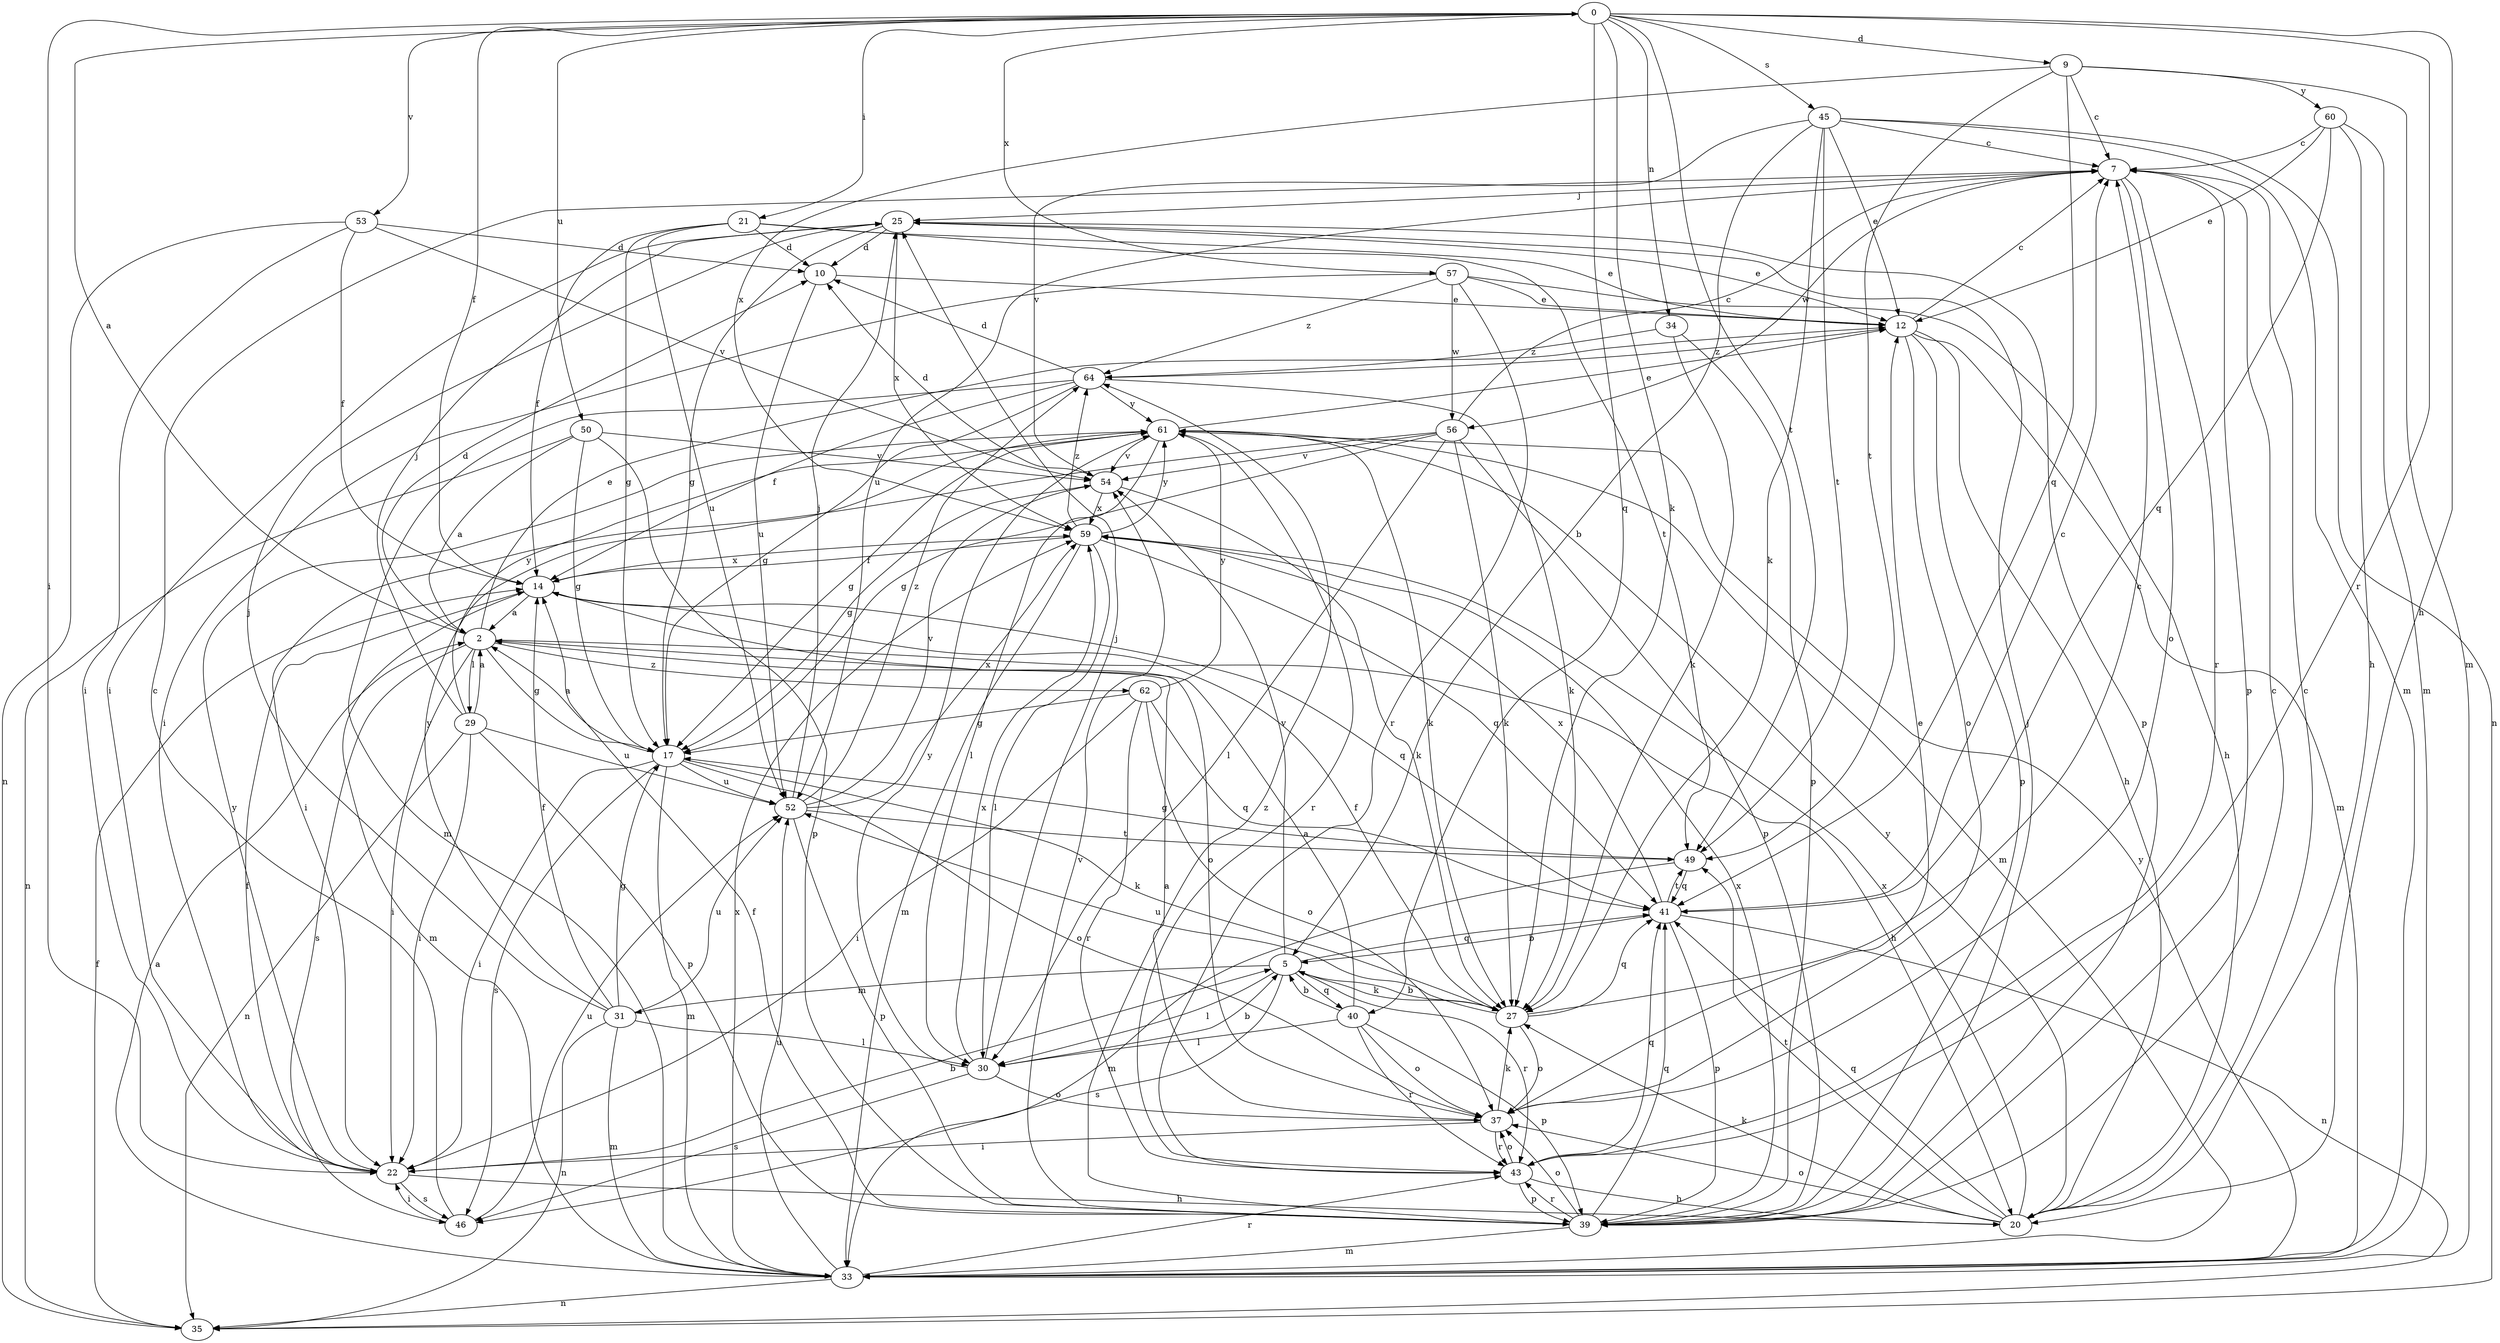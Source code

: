 strict digraph  {
0;
2;
5;
7;
9;
10;
12;
14;
17;
20;
21;
22;
25;
27;
29;
30;
31;
33;
34;
35;
37;
39;
40;
41;
43;
45;
46;
49;
50;
52;
53;
54;
56;
57;
59;
60;
61;
62;
64;
0 -> 9  [label=d];
0 -> 14  [label=f];
0 -> 20  [label=h];
0 -> 21  [label=i];
0 -> 22  [label=i];
0 -> 27  [label=k];
0 -> 34  [label=n];
0 -> 40  [label=q];
0 -> 43  [label=r];
0 -> 45  [label=s];
0 -> 49  [label=t];
0 -> 50  [label=u];
0 -> 53  [label=v];
0 -> 57  [label=x];
2 -> 0  [label=a];
2 -> 10  [label=d];
2 -> 12  [label=e];
2 -> 17  [label=g];
2 -> 20  [label=h];
2 -> 22  [label=i];
2 -> 29  [label=l];
2 -> 46  [label=s];
2 -> 62  [label=z];
5 -> 27  [label=k];
5 -> 30  [label=l];
5 -> 31  [label=m];
5 -> 40  [label=q];
5 -> 41  [label=q];
5 -> 43  [label=r];
5 -> 46  [label=s];
5 -> 54  [label=v];
7 -> 25  [label=j];
7 -> 37  [label=o];
7 -> 39  [label=p];
7 -> 43  [label=r];
7 -> 52  [label=u];
7 -> 56  [label=w];
9 -> 7  [label=c];
9 -> 33  [label=m];
9 -> 41  [label=q];
9 -> 49  [label=t];
9 -> 59  [label=x];
9 -> 60  [label=y];
10 -> 12  [label=e];
10 -> 52  [label=u];
12 -> 7  [label=c];
12 -> 20  [label=h];
12 -> 33  [label=m];
12 -> 37  [label=o];
12 -> 39  [label=p];
12 -> 64  [label=z];
14 -> 2  [label=a];
14 -> 33  [label=m];
14 -> 37  [label=o];
14 -> 41  [label=q];
14 -> 59  [label=x];
17 -> 2  [label=a];
17 -> 22  [label=i];
17 -> 27  [label=k];
17 -> 33  [label=m];
17 -> 37  [label=o];
17 -> 46  [label=s];
17 -> 52  [label=u];
20 -> 7  [label=c];
20 -> 27  [label=k];
20 -> 37  [label=o];
20 -> 41  [label=q];
20 -> 49  [label=t];
20 -> 59  [label=x];
20 -> 61  [label=y];
21 -> 10  [label=d];
21 -> 12  [label=e];
21 -> 14  [label=f];
21 -> 17  [label=g];
21 -> 49  [label=t];
21 -> 52  [label=u];
22 -> 5  [label=b];
22 -> 14  [label=f];
22 -> 20  [label=h];
22 -> 46  [label=s];
22 -> 61  [label=y];
25 -> 10  [label=d];
25 -> 12  [label=e];
25 -> 17  [label=g];
25 -> 22  [label=i];
25 -> 39  [label=p];
25 -> 59  [label=x];
27 -> 5  [label=b];
27 -> 7  [label=c];
27 -> 14  [label=f];
27 -> 37  [label=o];
27 -> 41  [label=q];
27 -> 52  [label=u];
29 -> 2  [label=a];
29 -> 22  [label=i];
29 -> 25  [label=j];
29 -> 35  [label=n];
29 -> 39  [label=p];
29 -> 52  [label=u];
29 -> 61  [label=y];
30 -> 5  [label=b];
30 -> 25  [label=j];
30 -> 37  [label=o];
30 -> 46  [label=s];
30 -> 59  [label=x];
30 -> 61  [label=y];
31 -> 14  [label=f];
31 -> 17  [label=g];
31 -> 25  [label=j];
31 -> 30  [label=l];
31 -> 33  [label=m];
31 -> 35  [label=n];
31 -> 52  [label=u];
31 -> 61  [label=y];
33 -> 2  [label=a];
33 -> 35  [label=n];
33 -> 43  [label=r];
33 -> 52  [label=u];
33 -> 59  [label=x];
33 -> 61  [label=y];
34 -> 27  [label=k];
34 -> 39  [label=p];
34 -> 64  [label=z];
35 -> 14  [label=f];
37 -> 2  [label=a];
37 -> 12  [label=e];
37 -> 22  [label=i];
37 -> 27  [label=k];
37 -> 43  [label=r];
39 -> 7  [label=c];
39 -> 14  [label=f];
39 -> 25  [label=j];
39 -> 33  [label=m];
39 -> 37  [label=o];
39 -> 41  [label=q];
39 -> 43  [label=r];
39 -> 54  [label=v];
39 -> 59  [label=x];
39 -> 64  [label=z];
40 -> 2  [label=a];
40 -> 5  [label=b];
40 -> 30  [label=l];
40 -> 37  [label=o];
40 -> 39  [label=p];
40 -> 43  [label=r];
41 -> 5  [label=b];
41 -> 7  [label=c];
41 -> 35  [label=n];
41 -> 39  [label=p];
41 -> 49  [label=t];
41 -> 59  [label=x];
43 -> 20  [label=h];
43 -> 37  [label=o];
43 -> 39  [label=p];
43 -> 41  [label=q];
45 -> 5  [label=b];
45 -> 7  [label=c];
45 -> 12  [label=e];
45 -> 27  [label=k];
45 -> 33  [label=m];
45 -> 35  [label=n];
45 -> 49  [label=t];
45 -> 54  [label=v];
46 -> 7  [label=c];
46 -> 22  [label=i];
46 -> 52  [label=u];
49 -> 17  [label=g];
49 -> 33  [label=m];
49 -> 41  [label=q];
50 -> 2  [label=a];
50 -> 17  [label=g];
50 -> 35  [label=n];
50 -> 39  [label=p];
50 -> 54  [label=v];
52 -> 25  [label=j];
52 -> 39  [label=p];
52 -> 49  [label=t];
52 -> 54  [label=v];
52 -> 59  [label=x];
52 -> 64  [label=z];
53 -> 10  [label=d];
53 -> 14  [label=f];
53 -> 22  [label=i];
53 -> 35  [label=n];
53 -> 54  [label=v];
54 -> 10  [label=d];
54 -> 17  [label=g];
54 -> 27  [label=k];
54 -> 59  [label=x];
56 -> 7  [label=c];
56 -> 17  [label=g];
56 -> 22  [label=i];
56 -> 27  [label=k];
56 -> 30  [label=l];
56 -> 39  [label=p];
56 -> 54  [label=v];
57 -> 12  [label=e];
57 -> 20  [label=h];
57 -> 22  [label=i];
57 -> 43  [label=r];
57 -> 56  [label=w];
57 -> 64  [label=z];
59 -> 14  [label=f];
59 -> 30  [label=l];
59 -> 33  [label=m];
59 -> 41  [label=q];
59 -> 61  [label=y];
59 -> 64  [label=z];
60 -> 7  [label=c];
60 -> 12  [label=e];
60 -> 20  [label=h];
60 -> 33  [label=m];
60 -> 41  [label=q];
61 -> 12  [label=e];
61 -> 17  [label=g];
61 -> 27  [label=k];
61 -> 30  [label=l];
61 -> 33  [label=m];
61 -> 43  [label=r];
61 -> 54  [label=v];
62 -> 17  [label=g];
62 -> 22  [label=i];
62 -> 37  [label=o];
62 -> 41  [label=q];
62 -> 43  [label=r];
62 -> 61  [label=y];
64 -> 10  [label=d];
64 -> 14  [label=f];
64 -> 17  [label=g];
64 -> 27  [label=k];
64 -> 33  [label=m];
64 -> 61  [label=y];
}
